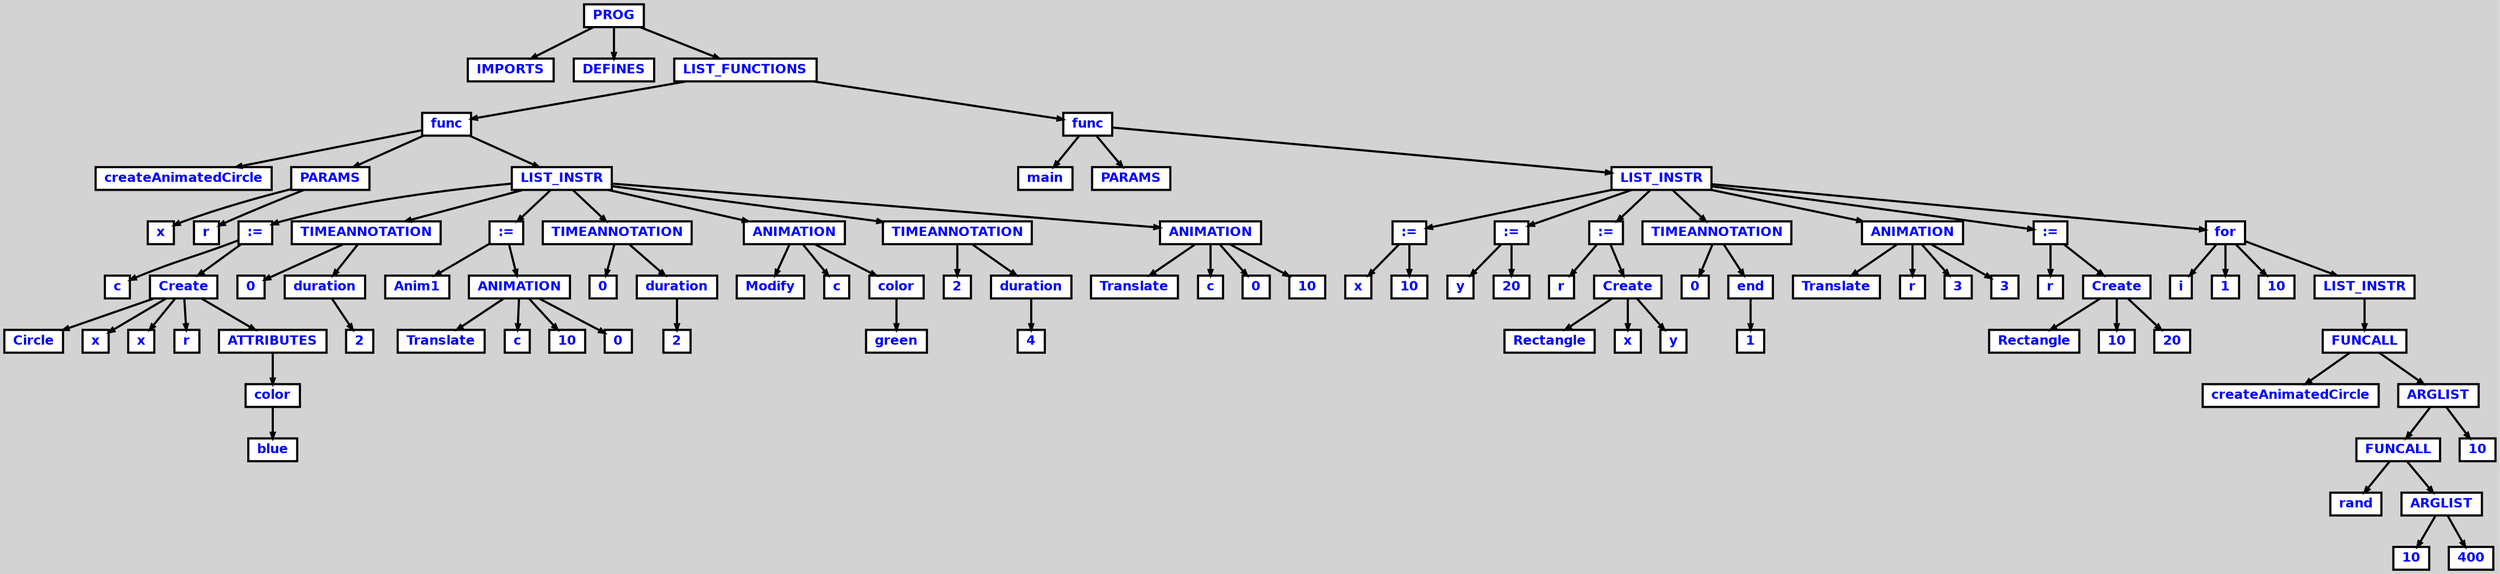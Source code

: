 digraph {

	ordering=out;
	ranksep=.4;
	bgcolor="lightgrey"; node [shape=box, fixedsize=false, fontsize=12, fontname="Helvetica-bold", fontcolor="blue"
		width=.25, height=.25, color="black", fillcolor="white", style="filled, solid, bold"];
	edge [arrowsize=.5, color="black", style="bold"]

  n0 [label="PROG"];
  n1 [label="IMPORTS"];
  n2 [label="DEFINES"];
  n3 [label="LIST_FUNCTIONS"];
  n3 [label="LIST_FUNCTIONS"];
  n4 [label="func"];
  n4 [label="func"];
  n5 [label="createAnimatedCircle"];
  n6 [label="PARAMS"];
  n6 [label="PARAMS"];
  n7 [label="x"];
  n8 [label="r"];
  n9 [label="LIST_INSTR"];
  n9 [label="LIST_INSTR"];
  n10 [label=":="];
  n10 [label=":="];
  n11 [label="c"];
  n12 [label="Create"];
  n12 [label="Create"];
  n13 [label="Circle"];
  n14 [label="x"];
  n15 [label="x"];
  n16 [label="r"];
  n17 [label="ATTRIBUTES"];
  n17 [label="ATTRIBUTES"];
  n18 [label="color"];
  n18 [label="color"];
  n19 [label="blue"];
  n20 [label="TIMEANNOTATION"];
  n20 [label="TIMEANNOTATION"];
  n21 [label="0"];
  n22 [label="duration"];
  n22 [label="duration"];
  n23 [label="2"];
  n24 [label=":="];
  n24 [label=":="];
  n25 [label="Anim1"];
  n26 [label="ANIMATION"];
  n26 [label="ANIMATION"];
  n27 [label="Translate"];
  n28 [label="c"];
  n29 [label="10"];
  n30 [label="0"];
  n31 [label="TIMEANNOTATION"];
  n31 [label="TIMEANNOTATION"];
  n32 [label="0"];
  n33 [label="duration"];
  n33 [label="duration"];
  n34 [label="2"];
  n35 [label="ANIMATION"];
  n35 [label="ANIMATION"];
  n36 [label="Modify"];
  n37 [label="c"];
  n38 [label="color"];
  n38 [label="color"];
  n39 [label="green"];
  n40 [label="TIMEANNOTATION"];
  n40 [label="TIMEANNOTATION"];
  n41 [label="2"];
  n42 [label="duration"];
  n42 [label="duration"];
  n43 [label="4"];
  n44 [label="ANIMATION"];
  n44 [label="ANIMATION"];
  n45 [label="Translate"];
  n46 [label="c"];
  n47 [label="0"];
  n48 [label="10"];
  n49 [label="func"];
  n49 [label="func"];
  n50 [label="main"];
  n51 [label="PARAMS"];
  n52 [label="LIST_INSTR"];
  n52 [label="LIST_INSTR"];
  n53 [label=":="];
  n53 [label=":="];
  n54 [label="x"];
  n55 [label="10"];
  n56 [label=":="];
  n56 [label=":="];
  n57 [label="y"];
  n58 [label="20"];
  n59 [label=":="];
  n59 [label=":="];
  n60 [label="r"];
  n61 [label="Create"];
  n61 [label="Create"];
  n62 [label="Rectangle"];
  n63 [label="x"];
  n64 [label="y"];
  n65 [label="TIMEANNOTATION"];
  n65 [label="TIMEANNOTATION"];
  n66 [label="0"];
  n67 [label="end"];
  n67 [label="end"];
  n68 [label="1"];
  n69 [label="ANIMATION"];
  n69 [label="ANIMATION"];
  n70 [label="Translate"];
  n71 [label="r"];
  n72 [label="3"];
  n73 [label="3"];
  n74 [label=":="];
  n74 [label=":="];
  n75 [label="r"];
  n76 [label="Create"];
  n76 [label="Create"];
  n77 [label="Rectangle"];
  n78 [label="10"];
  n79 [label="20"];
  n80 [label="for"];
  n80 [label="for"];
  n81 [label="i"];
  n82 [label="1"];
  n83 [label="10"];
  n84 [label="LIST_INSTR"];
  n84 [label="LIST_INSTR"];
  n85 [label="FUNCALL"];
  n85 [label="FUNCALL"];
  n86 [label="createAnimatedCircle"];
  n87 [label="ARGLIST"];
  n87 [label="ARGLIST"];
  n88 [label="FUNCALL"];
  n88 [label="FUNCALL"];
  n89 [label="rand"];
  n90 [label="ARGLIST"];
  n90 [label="ARGLIST"];
  n91 [label="10"];
  n92 [label="400"];
  n93 [label="10"];

  n0 -> n1 // "PROG" -> "IMPORTS"
  n0 -> n2 // "PROG" -> "DEFINES"
  n0 -> n3 // "PROG" -> "LIST_FUNCTIONS"
  n3 -> n4 // "LIST_FUNCTIONS" -> "func"
  n4 -> n5 // "func" -> "createAnimatedCircle"
  n4 -> n6 // "func" -> "PARAMS"
  n6 -> n7 // "PARAMS" -> "x"
  n6 -> n8 // "PARAMS" -> "r"
  n4 -> n9 // "func" -> "LIST_INSTR"
  n9 -> n10 // "LIST_INSTR" -> ":="
  n10 -> n11 // ":=" -> "c"
  n10 -> n12 // ":=" -> "Create"
  n12 -> n13 // "Create" -> "Circle"
  n12 -> n14 // "Create" -> "x"
  n12 -> n15 // "Create" -> "x"
  n12 -> n16 // "Create" -> "r"
  n12 -> n17 // "Create" -> "ATTRIBUTES"
  n17 -> n18 // "ATTRIBUTES" -> "color"
  n18 -> n19 // "color" -> "blue"
  n9 -> n20 // "LIST_INSTR" -> "TIMEANNOTATION"
  n20 -> n21 // "TIMEANNOTATION" -> "0"
  n20 -> n22 // "TIMEANNOTATION" -> "duration"
  n22 -> n23 // "duration" -> "2"
  n9 -> n24 // "LIST_INSTR" -> ":="
  n24 -> n25 // ":=" -> "Anim1"
  n24 -> n26 // ":=" -> "ANIMATION"
  n26 -> n27 // "ANIMATION" -> "Translate"
  n26 -> n28 // "ANIMATION" -> "c"
  n26 -> n29 // "ANIMATION" -> "10"
  n26 -> n30 // "ANIMATION" -> "0"
  n9 -> n31 // "LIST_INSTR" -> "TIMEANNOTATION"
  n31 -> n32 // "TIMEANNOTATION" -> "0"
  n31 -> n33 // "TIMEANNOTATION" -> "duration"
  n33 -> n34 // "duration" -> "2"
  n9 -> n35 // "LIST_INSTR" -> "ANIMATION"
  n35 -> n36 // "ANIMATION" -> "Modify"
  n35 -> n37 // "ANIMATION" -> "c"
  n35 -> n38 // "ANIMATION" -> "color"
  n38 -> n39 // "color" -> "green"
  n9 -> n40 // "LIST_INSTR" -> "TIMEANNOTATION"
  n40 -> n41 // "TIMEANNOTATION" -> "2"
  n40 -> n42 // "TIMEANNOTATION" -> "duration"
  n42 -> n43 // "duration" -> "4"
  n9 -> n44 // "LIST_INSTR" -> "ANIMATION"
  n44 -> n45 // "ANIMATION" -> "Translate"
  n44 -> n46 // "ANIMATION" -> "c"
  n44 -> n47 // "ANIMATION" -> "0"
  n44 -> n48 // "ANIMATION" -> "10"
  n3 -> n49 // "LIST_FUNCTIONS" -> "func"
  n49 -> n50 // "func" -> "main"
  n49 -> n51 // "func" -> "PARAMS"
  n49 -> n52 // "func" -> "LIST_INSTR"
  n52 -> n53 // "LIST_INSTR" -> ":="
  n53 -> n54 // ":=" -> "x"
  n53 -> n55 // ":=" -> "10"
  n52 -> n56 // "LIST_INSTR" -> ":="
  n56 -> n57 // ":=" -> "y"
  n56 -> n58 // ":=" -> "20"
  n52 -> n59 // "LIST_INSTR" -> ":="
  n59 -> n60 // ":=" -> "r"
  n59 -> n61 // ":=" -> "Create"
  n61 -> n62 // "Create" -> "Rectangle"
  n61 -> n63 // "Create" -> "x"
  n61 -> n64 // "Create" -> "y"
  n52 -> n65 // "LIST_INSTR" -> "TIMEANNOTATION"
  n65 -> n66 // "TIMEANNOTATION" -> "0"
  n65 -> n67 // "TIMEANNOTATION" -> "end"
  n67 -> n68 // "end" -> "1"
  n52 -> n69 // "LIST_INSTR" -> "ANIMATION"
  n69 -> n70 // "ANIMATION" -> "Translate"
  n69 -> n71 // "ANIMATION" -> "r"
  n69 -> n72 // "ANIMATION" -> "3"
  n69 -> n73 // "ANIMATION" -> "3"
  n52 -> n74 // "LIST_INSTR" -> ":="
  n74 -> n75 // ":=" -> "r"
  n74 -> n76 // ":=" -> "Create"
  n76 -> n77 // "Create" -> "Rectangle"
  n76 -> n78 // "Create" -> "10"
  n76 -> n79 // "Create" -> "20"
  n52 -> n80 // "LIST_INSTR" -> "for"
  n80 -> n81 // "for" -> "i"
  n80 -> n82 // "for" -> "1"
  n80 -> n83 // "for" -> "10"
  n80 -> n84 // "for" -> "LIST_INSTR"
  n84 -> n85 // "LIST_INSTR" -> "FUNCALL"
  n85 -> n86 // "FUNCALL" -> "createAnimatedCircle"
  n85 -> n87 // "FUNCALL" -> "ARGLIST"
  n87 -> n88 // "ARGLIST" -> "FUNCALL"
  n88 -> n89 // "FUNCALL" -> "rand"
  n88 -> n90 // "FUNCALL" -> "ARGLIST"
  n90 -> n91 // "ARGLIST" -> "10"
  n90 -> n92 // "ARGLIST" -> "400"
  n87 -> n93 // "ARGLIST" -> "10"

}
